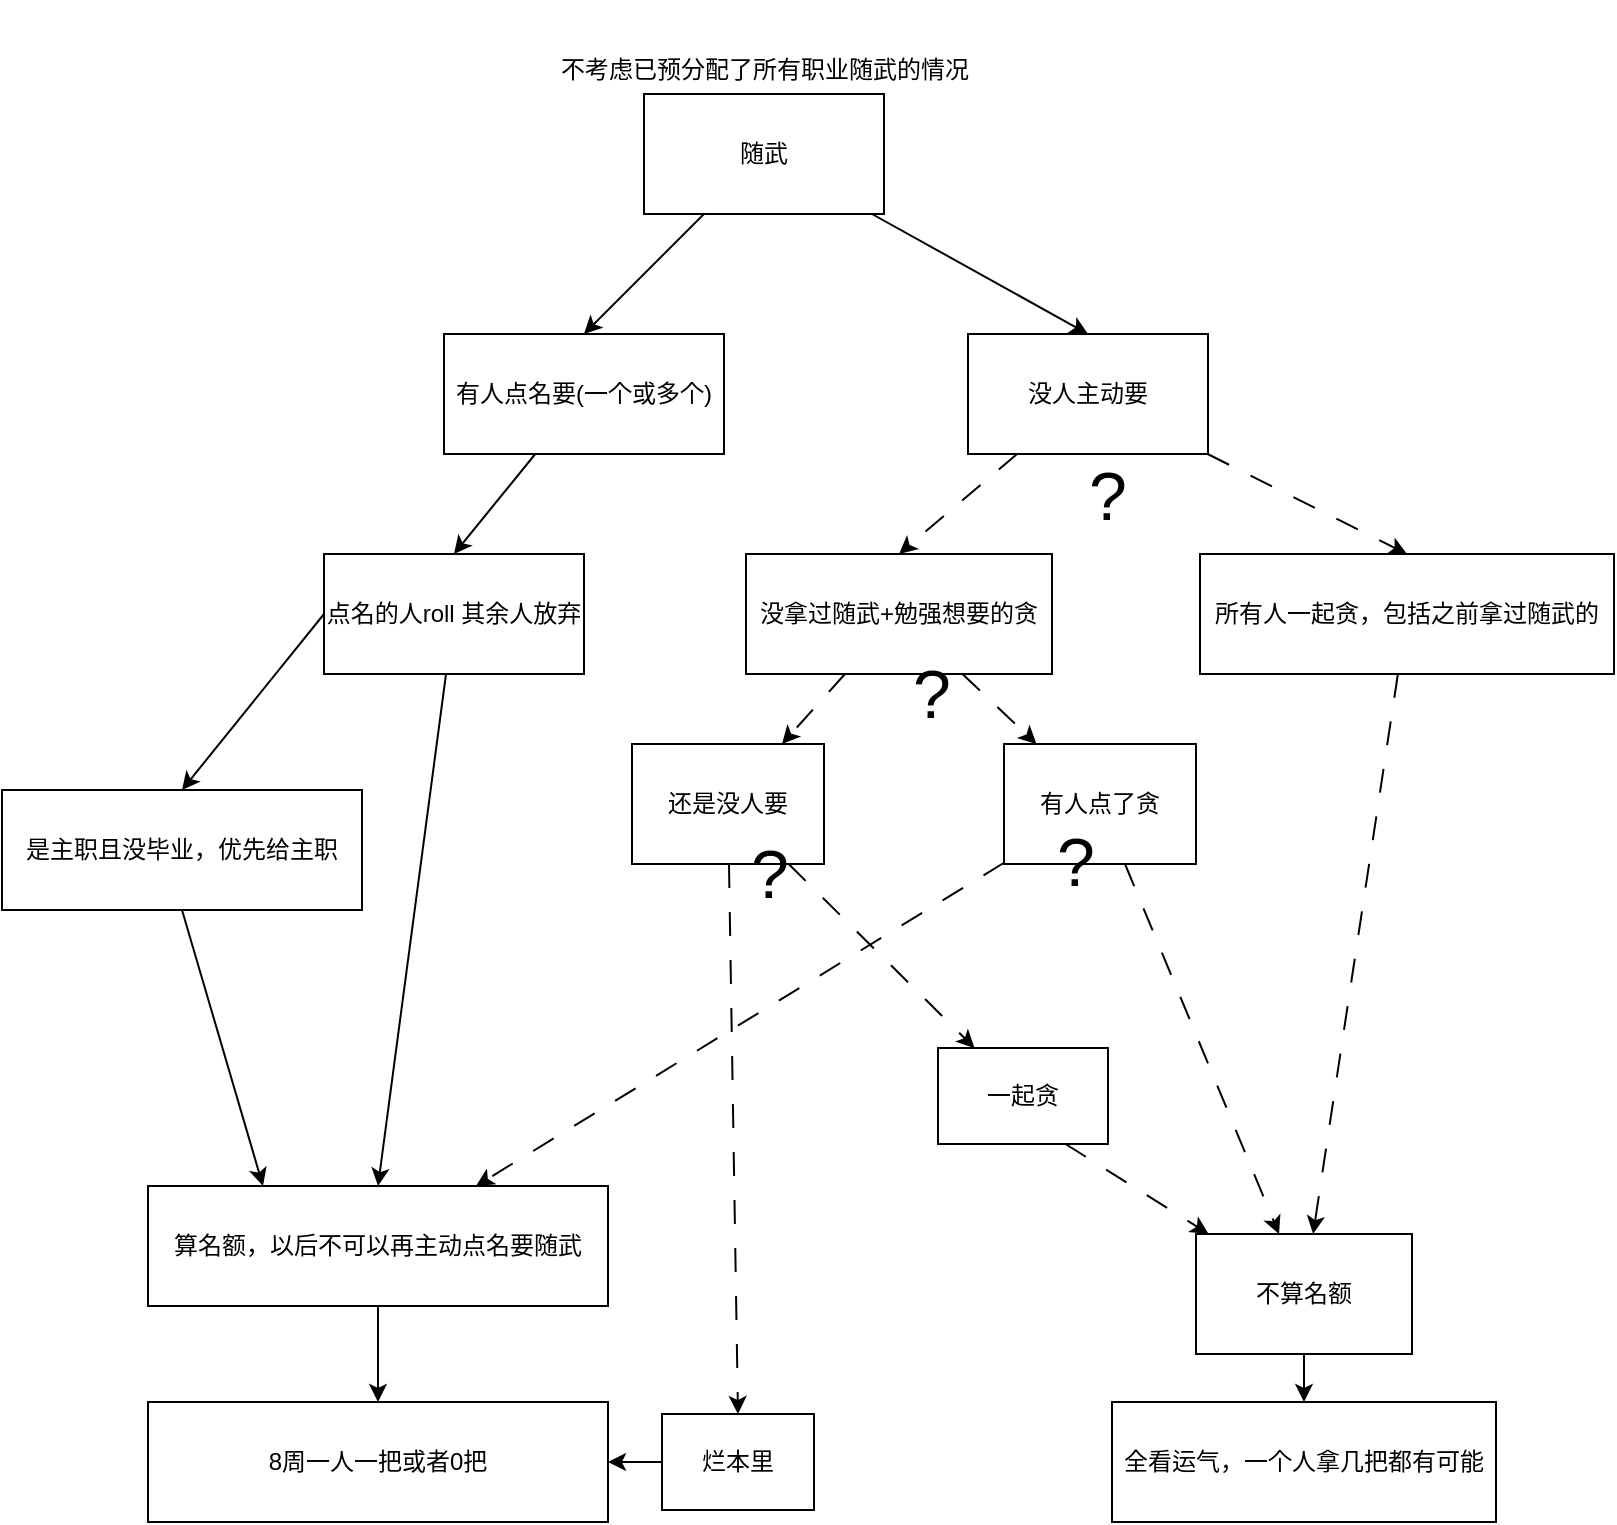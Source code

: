 <mxfile>
    <diagram id="xTvcX65_pdGpzwv5PZm7" name="第 1 页">
        <mxGraphModel dx="996" dy="787" grid="0" gridSize="12" guides="1" tooltips="1" connect="1" arrows="1" fold="1" page="0" pageScale="1" pageWidth="827" pageHeight="1169" background="none" math="0" shadow="0">
            <root>
                <mxCell id="0"/>
                <mxCell id="1" parent="0"/>
                <mxCell id="5" style="edgeStyle=none;html=1;entryX=0.5;entryY=0;entryDx=0;entryDy=0;" parent="1" source="2" target="3" edge="1">
                    <mxGeometry relative="1" as="geometry"/>
                </mxCell>
                <mxCell id="6" style="edgeStyle=none;html=1;entryX=0.5;entryY=0;entryDx=0;entryDy=0;" parent="1" source="2" target="4" edge="1">
                    <mxGeometry relative="1" as="geometry"/>
                </mxCell>
                <mxCell id="2" value="随武" style="rounded=0;whiteSpace=wrap;html=1;" parent="1" vertex="1">
                    <mxGeometry x="380" y="150" width="120" height="60" as="geometry"/>
                </mxCell>
                <mxCell id="8" style="edgeStyle=none;html=1;entryX=0.5;entryY=0;entryDx=0;entryDy=0;" parent="1" source="3" target="7" edge="1">
                    <mxGeometry relative="1" as="geometry"/>
                </mxCell>
                <mxCell id="3" value="有人点名要(一个或多个)" style="rounded=0;whiteSpace=wrap;html=1;" parent="1" vertex="1">
                    <mxGeometry x="280" y="270" width="140" height="60" as="geometry"/>
                </mxCell>
                <mxCell id="91" style="edgeStyle=none;html=1;entryX=0.5;entryY=0;entryDx=0;entryDy=0;dashed=1;dashPattern=12 12;" parent="1" source="4" target="25" edge="1">
                    <mxGeometry relative="1" as="geometry"/>
                </mxCell>
                <mxCell id="93" style="edgeStyle=none;html=1;entryX=0.5;entryY=0;entryDx=0;entryDy=0;fontSize=34;dashed=1;dashPattern=12 12;" parent="1" source="4" target="11" edge="1">
                    <mxGeometry relative="1" as="geometry"/>
                </mxCell>
                <mxCell id="4" value="没人主动要" style="rounded=0;whiteSpace=wrap;html=1;glass=0;shadow=0;" parent="1" vertex="1">
                    <mxGeometry x="542" y="270" width="120" height="60" as="geometry"/>
                </mxCell>
                <mxCell id="10" style="edgeStyle=none;html=1;entryX=0.5;entryY=0;entryDx=0;entryDy=0;" parent="1" source="7" target="9" edge="1">
                    <mxGeometry relative="1" as="geometry"/>
                </mxCell>
                <mxCell id="21" style="edgeStyle=none;html=1;entryX=0.5;entryY=0;entryDx=0;entryDy=0;exitX=0;exitY=0.5;exitDx=0;exitDy=0;" parent="1" source="7" target="20" edge="1">
                    <mxGeometry relative="1" as="geometry">
                        <mxPoint x="120" y="430" as="targetPoint"/>
                    </mxGeometry>
                </mxCell>
                <mxCell id="7" value="点名的人roll 其余人放弃" style="rounded=0;whiteSpace=wrap;html=1;" parent="1" vertex="1">
                    <mxGeometry x="220" y="380" width="130" height="60" as="geometry"/>
                </mxCell>
                <mxCell id="40" style="edgeStyle=none;html=1;" parent="1" source="9" target="39" edge="1">
                    <mxGeometry relative="1" as="geometry"/>
                </mxCell>
                <mxCell id="9" value="算名额，以后不可以再主动点名要随武" style="rounded=0;whiteSpace=wrap;html=1;" parent="1" vertex="1">
                    <mxGeometry x="132" y="696" width="230" height="60" as="geometry"/>
                </mxCell>
                <mxCell id="24" style="edgeStyle=none;html=1;dashed=1;dashPattern=12 12;" parent="1" source="11" target="23" edge="1">
                    <mxGeometry relative="1" as="geometry"/>
                </mxCell>
                <mxCell id="11" value="所有人一起贪，包括之前拿过随武的" style="rounded=0;whiteSpace=wrap;html=1;" parent="1" vertex="1">
                    <mxGeometry x="658" y="380" width="207" height="60" as="geometry"/>
                </mxCell>
                <mxCell id="22" style="edgeStyle=none;html=1;entryX=0.25;entryY=0;entryDx=0;entryDy=0;exitX=0.5;exitY=1;exitDx=0;exitDy=0;" parent="1" source="20" target="9" edge="1">
                    <mxGeometry relative="1" as="geometry"/>
                </mxCell>
                <mxCell id="20" value="是主职且没毕业，优先给主职" style="rounded=0;whiteSpace=wrap;html=1;" parent="1" vertex="1">
                    <mxGeometry x="59" y="498" width="180" height="60" as="geometry"/>
                </mxCell>
                <mxCell id="42" style="edgeStyle=none;html=1;" parent="1" source="23" target="41" edge="1">
                    <mxGeometry relative="1" as="geometry"/>
                </mxCell>
                <mxCell id="23" value="不算名额" style="rounded=0;whiteSpace=wrap;html=1;" parent="1" vertex="1">
                    <mxGeometry x="656" y="720" width="108" height="60" as="geometry"/>
                </mxCell>
                <mxCell id="44" style="edgeStyle=none;html=1;dashed=1;dashPattern=12 12;" parent="1" source="25" target="43" edge="1">
                    <mxGeometry relative="1" as="geometry"/>
                </mxCell>
                <mxCell id="81" style="edgeStyle=none;html=1;dashed=1;dashPattern=12 12;" parent="1" source="25" target="47" edge="1">
                    <mxGeometry relative="1" as="geometry"/>
                </mxCell>
                <mxCell id="25" value="没拿过随武+勉强想要的贪" style="rounded=0;whiteSpace=wrap;html=1;glass=0;shadow=0;" parent="1" vertex="1">
                    <mxGeometry x="431" y="380" width="153" height="60" as="geometry"/>
                </mxCell>
                <mxCell id="39" value="8周一人一把或者0把" style="rounded=0;whiteSpace=wrap;html=1;strokeWidth=1;" parent="1" vertex="1">
                    <mxGeometry x="132" y="804" width="230" height="60" as="geometry"/>
                </mxCell>
                <mxCell id="41" value="全看运气，一个人拿几把都有可能" style="rounded=0;whiteSpace=wrap;html=1;strokeWidth=1;" parent="1" vertex="1">
                    <mxGeometry x="614" y="804" width="192" height="60" as="geometry"/>
                </mxCell>
                <mxCell id="97" style="edgeStyle=none;html=1;entryX=0.5;entryY=0;entryDx=0;entryDy=0;dashed=1;fontSize=34;dashPattern=12 12;" parent="1" source="43" target="45" edge="1">
                    <mxGeometry relative="1" as="geometry"/>
                </mxCell>
                <mxCell id="133" style="edgeStyle=none;html=1;dashed=1;dashPattern=12 12;" edge="1" parent="1" source="43" target="134">
                    <mxGeometry relative="1" as="geometry">
                        <mxPoint x="529" y="625" as="targetPoint"/>
                    </mxGeometry>
                </mxCell>
                <mxCell id="43" value="还是没人要" style="rounded=0;whiteSpace=wrap;html=1;glass=0;shadow=0;strokeWidth=1;" parent="1" vertex="1">
                    <mxGeometry x="374" y="475" width="96" height="60" as="geometry"/>
                </mxCell>
                <mxCell id="77" style="edgeStyle=none;html=1;entryX=1;entryY=0.5;entryDx=0;entryDy=0;" parent="1" source="45" target="39" edge="1">
                    <mxGeometry relative="1" as="geometry"/>
                </mxCell>
                <mxCell id="45" value="烂本里" style="rounded=0;whiteSpace=wrap;html=1;glass=0;shadow=0;strokeWidth=1;" parent="1" vertex="1">
                    <mxGeometry x="389" y="810" width="76" height="48" as="geometry"/>
                </mxCell>
                <mxCell id="83" style="edgeStyle=none;html=1;dashed=1;dashPattern=12 12;" parent="1" source="47" target="23" edge="1">
                    <mxGeometry relative="1" as="geometry"/>
                </mxCell>
                <mxCell id="130" style="edgeStyle=none;html=1;fontSize=12;dashed=1;dashPattern=12 12;" parent="1" source="47" target="9" edge="1">
                    <mxGeometry relative="1" as="geometry"/>
                </mxCell>
                <mxCell id="47" value="有人点了贪" style="rounded=0;whiteSpace=wrap;html=1;glass=0;shadow=0;strokeWidth=1;" parent="1" vertex="1">
                    <mxGeometry x="560" y="475" width="96" height="60" as="geometry"/>
                </mxCell>
                <mxCell id="86" value="?" style="text;html=1;strokeColor=none;fillColor=none;align=center;verticalAlign=middle;whiteSpace=wrap;rounded=0;strokeWidth=1;fontSize=34;" parent="1" vertex="1">
                    <mxGeometry x="494" y="435" width="60" height="30" as="geometry"/>
                </mxCell>
                <mxCell id="92" value="?" style="text;html=1;strokeColor=none;fillColor=none;align=center;verticalAlign=middle;whiteSpace=wrap;rounded=0;strokeWidth=1;fontSize=34;" parent="1" vertex="1">
                    <mxGeometry x="582" y="336" width="60" height="30" as="geometry"/>
                </mxCell>
                <mxCell id="98" value="?" style="text;html=1;strokeColor=none;fillColor=none;align=center;verticalAlign=middle;whiteSpace=wrap;rounded=0;strokeWidth=1;fontSize=34;" parent="1" vertex="1">
                    <mxGeometry x="413" y="525" width="60" height="30" as="geometry"/>
                </mxCell>
                <mxCell id="107" value="&lt;span style=&quot;font-size: 12px;&quot;&gt;不考虑已预分配了所有职业随武的情况&lt;/span&gt;" style="text;html=1;align=center;verticalAlign=middle;resizable=0;points=[];autosize=1;strokeColor=none;fillColor=none;fontSize=34;" parent="1" vertex="1">
                    <mxGeometry x="329" y="103" width="222" height="53" as="geometry"/>
                </mxCell>
                <mxCell id="132" value="?" style="text;html=1;strokeColor=none;fillColor=none;align=center;verticalAlign=middle;whiteSpace=wrap;rounded=0;strokeWidth=1;fontSize=34;" parent="1" vertex="1">
                    <mxGeometry x="566" y="519" width="60" height="30" as="geometry"/>
                </mxCell>
                <mxCell id="135" style="edgeStyle=none;html=1;dashed=1;dashPattern=12 12;exitX=0.75;exitY=1;exitDx=0;exitDy=0;" edge="1" parent="1" source="134" target="23">
                    <mxGeometry relative="1" as="geometry"/>
                </mxCell>
                <mxCell id="134" value="一起贪" style="whiteSpace=wrap;html=1;" vertex="1" parent="1">
                    <mxGeometry x="527" y="627" width="85" height="48" as="geometry"/>
                </mxCell>
            </root>
        </mxGraphModel>
    </diagram>
</mxfile>